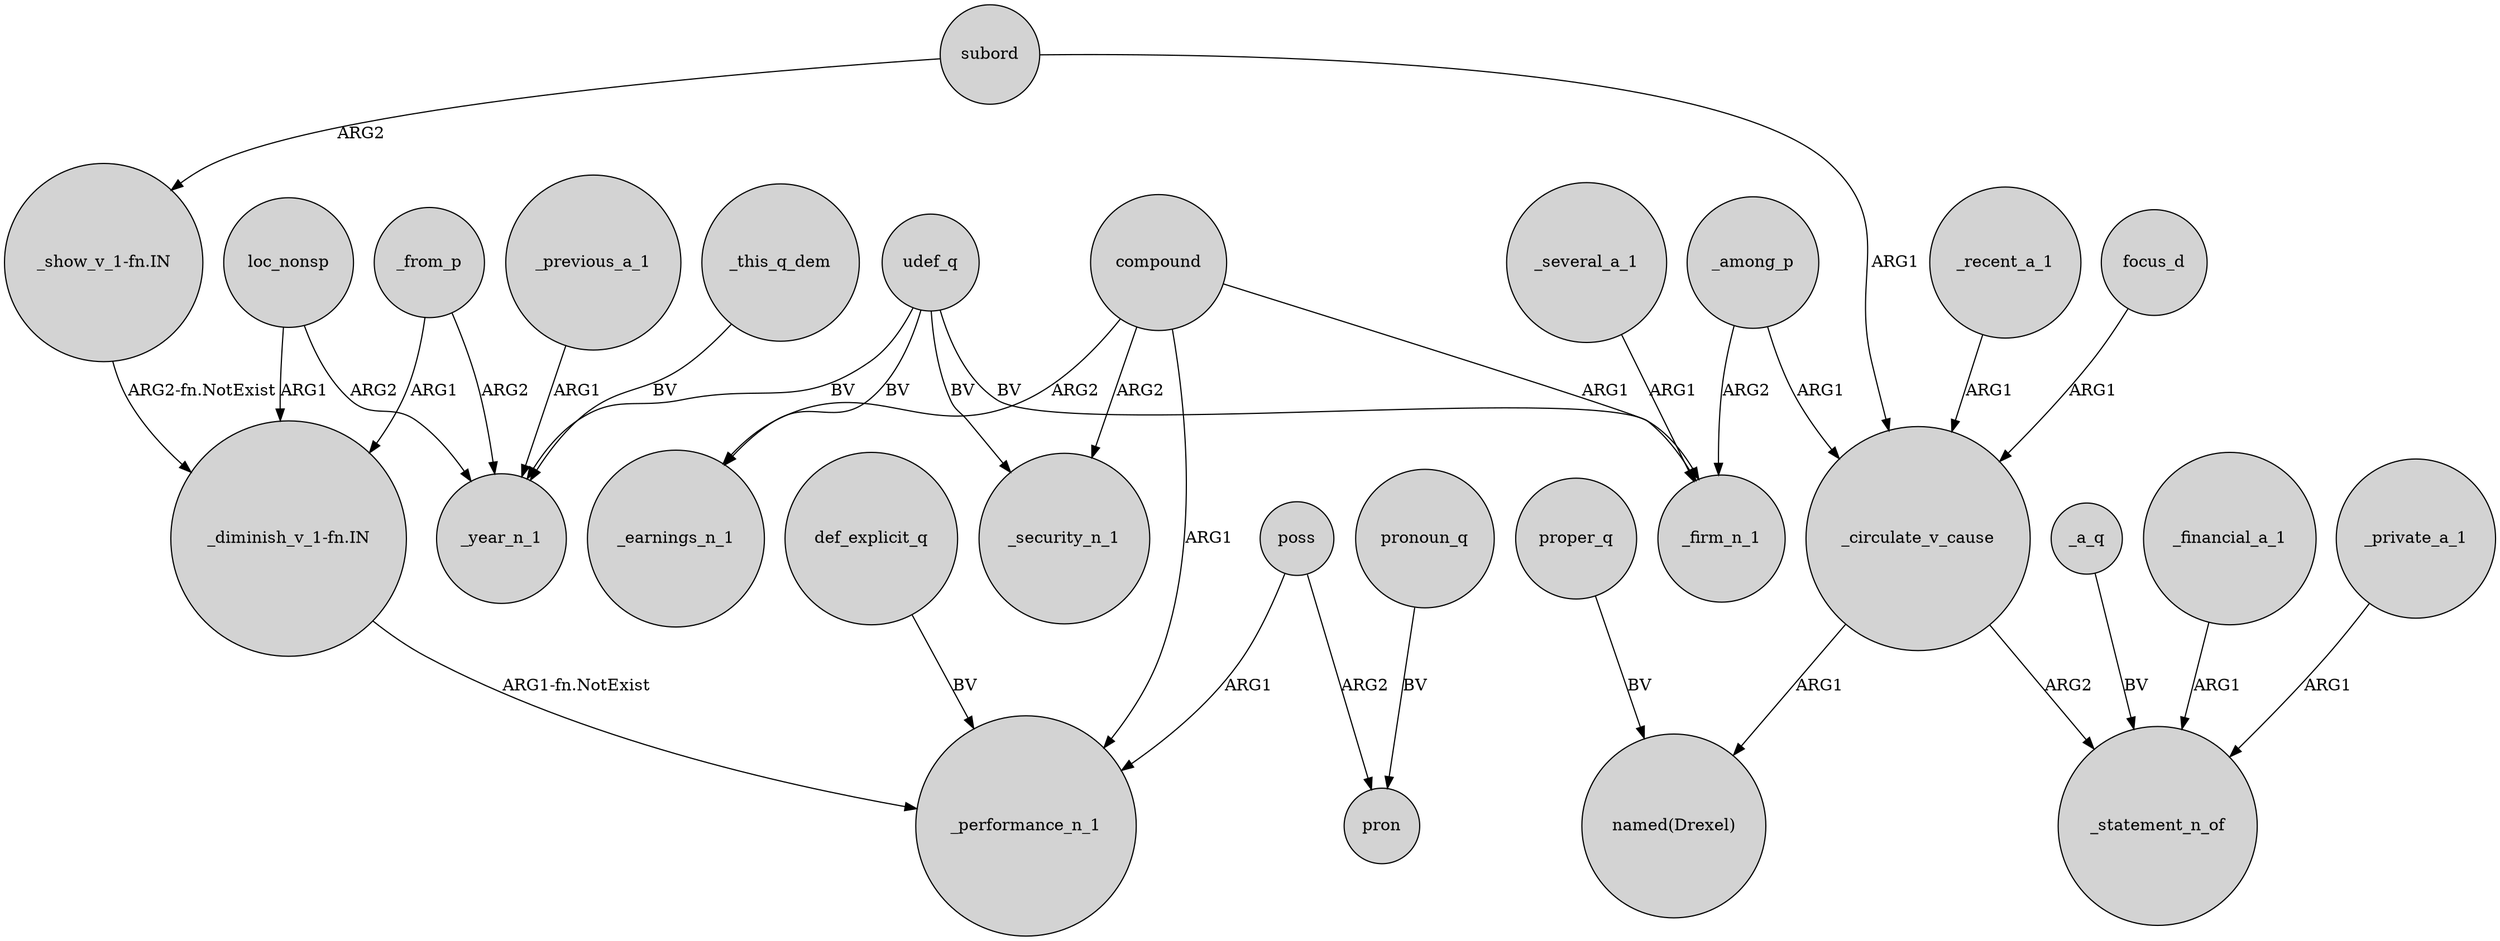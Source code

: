 digraph {
	node [shape=circle style=filled]
	"_show_v_1-fn.IN" -> "_diminish_v_1-fn.IN" [label="ARG2-fn.NotExist"]
	poss -> pron [label=ARG2]
	focus_d -> _circulate_v_cause [label=ARG1]
	"_diminish_v_1-fn.IN" -> _performance_n_1 [label="ARG1-fn.NotExist"]
	_from_p -> "_diminish_v_1-fn.IN" [label=ARG1]
	_circulate_v_cause -> "named(Drexel)" [label=ARG1]
	proper_q -> "named(Drexel)" [label=BV]
	compound -> _security_n_1 [label=ARG2]
	subord -> _circulate_v_cause [label=ARG1]
	udef_q -> _firm_n_1 [label=BV]
	udef_q -> _earnings_n_1 [label=BV]
	_a_q -> _statement_n_of [label=BV]
	_financial_a_1 -> _statement_n_of [label=ARG1]
	subord -> "_show_v_1-fn.IN" [label=ARG2]
	compound -> _performance_n_1 [label=ARG1]
	_from_p -> _year_n_1 [label=ARG2]
	_several_a_1 -> _firm_n_1 [label=ARG1]
	loc_nonsp -> "_diminish_v_1-fn.IN" [label=ARG1]
	pronoun_q -> pron [label=BV]
	_circulate_v_cause -> _statement_n_of [label=ARG2]
	_among_p -> _firm_n_1 [label=ARG2]
	def_explicit_q -> _performance_n_1 [label=BV]
	poss -> _performance_n_1 [label=ARG1]
	_private_a_1 -> _statement_n_of [label=ARG1]
	loc_nonsp -> _year_n_1 [label=ARG2]
	compound -> _firm_n_1 [label=ARG1]
	_among_p -> _circulate_v_cause [label=ARG1]
	udef_q -> _year_n_1 [label=BV]
	_previous_a_1 -> _year_n_1 [label=ARG1]
	compound -> _earnings_n_1 [label=ARG2]
	_recent_a_1 -> _circulate_v_cause [label=ARG1]
	udef_q -> _security_n_1 [label=BV]
	_this_q_dem -> _year_n_1 [label=BV]
}

